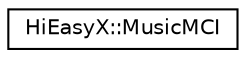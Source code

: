 digraph "Graphical Class Hierarchy"
{
 // LATEX_PDF_SIZE
  edge [fontname="Helvetica",fontsize="10",labelfontname="Helvetica",labelfontsize="10"];
  node [fontname="Helvetica",fontsize="10",shape=record];
  rankdir="LR";
  Node0 [label="HiEasyX::MusicMCI",height=0.2,width=0.4,color="black", fillcolor="white", style="filled",URL="$class_hi_easy_x_1_1_music_m_c_i.html",tooltip=" "];
}
